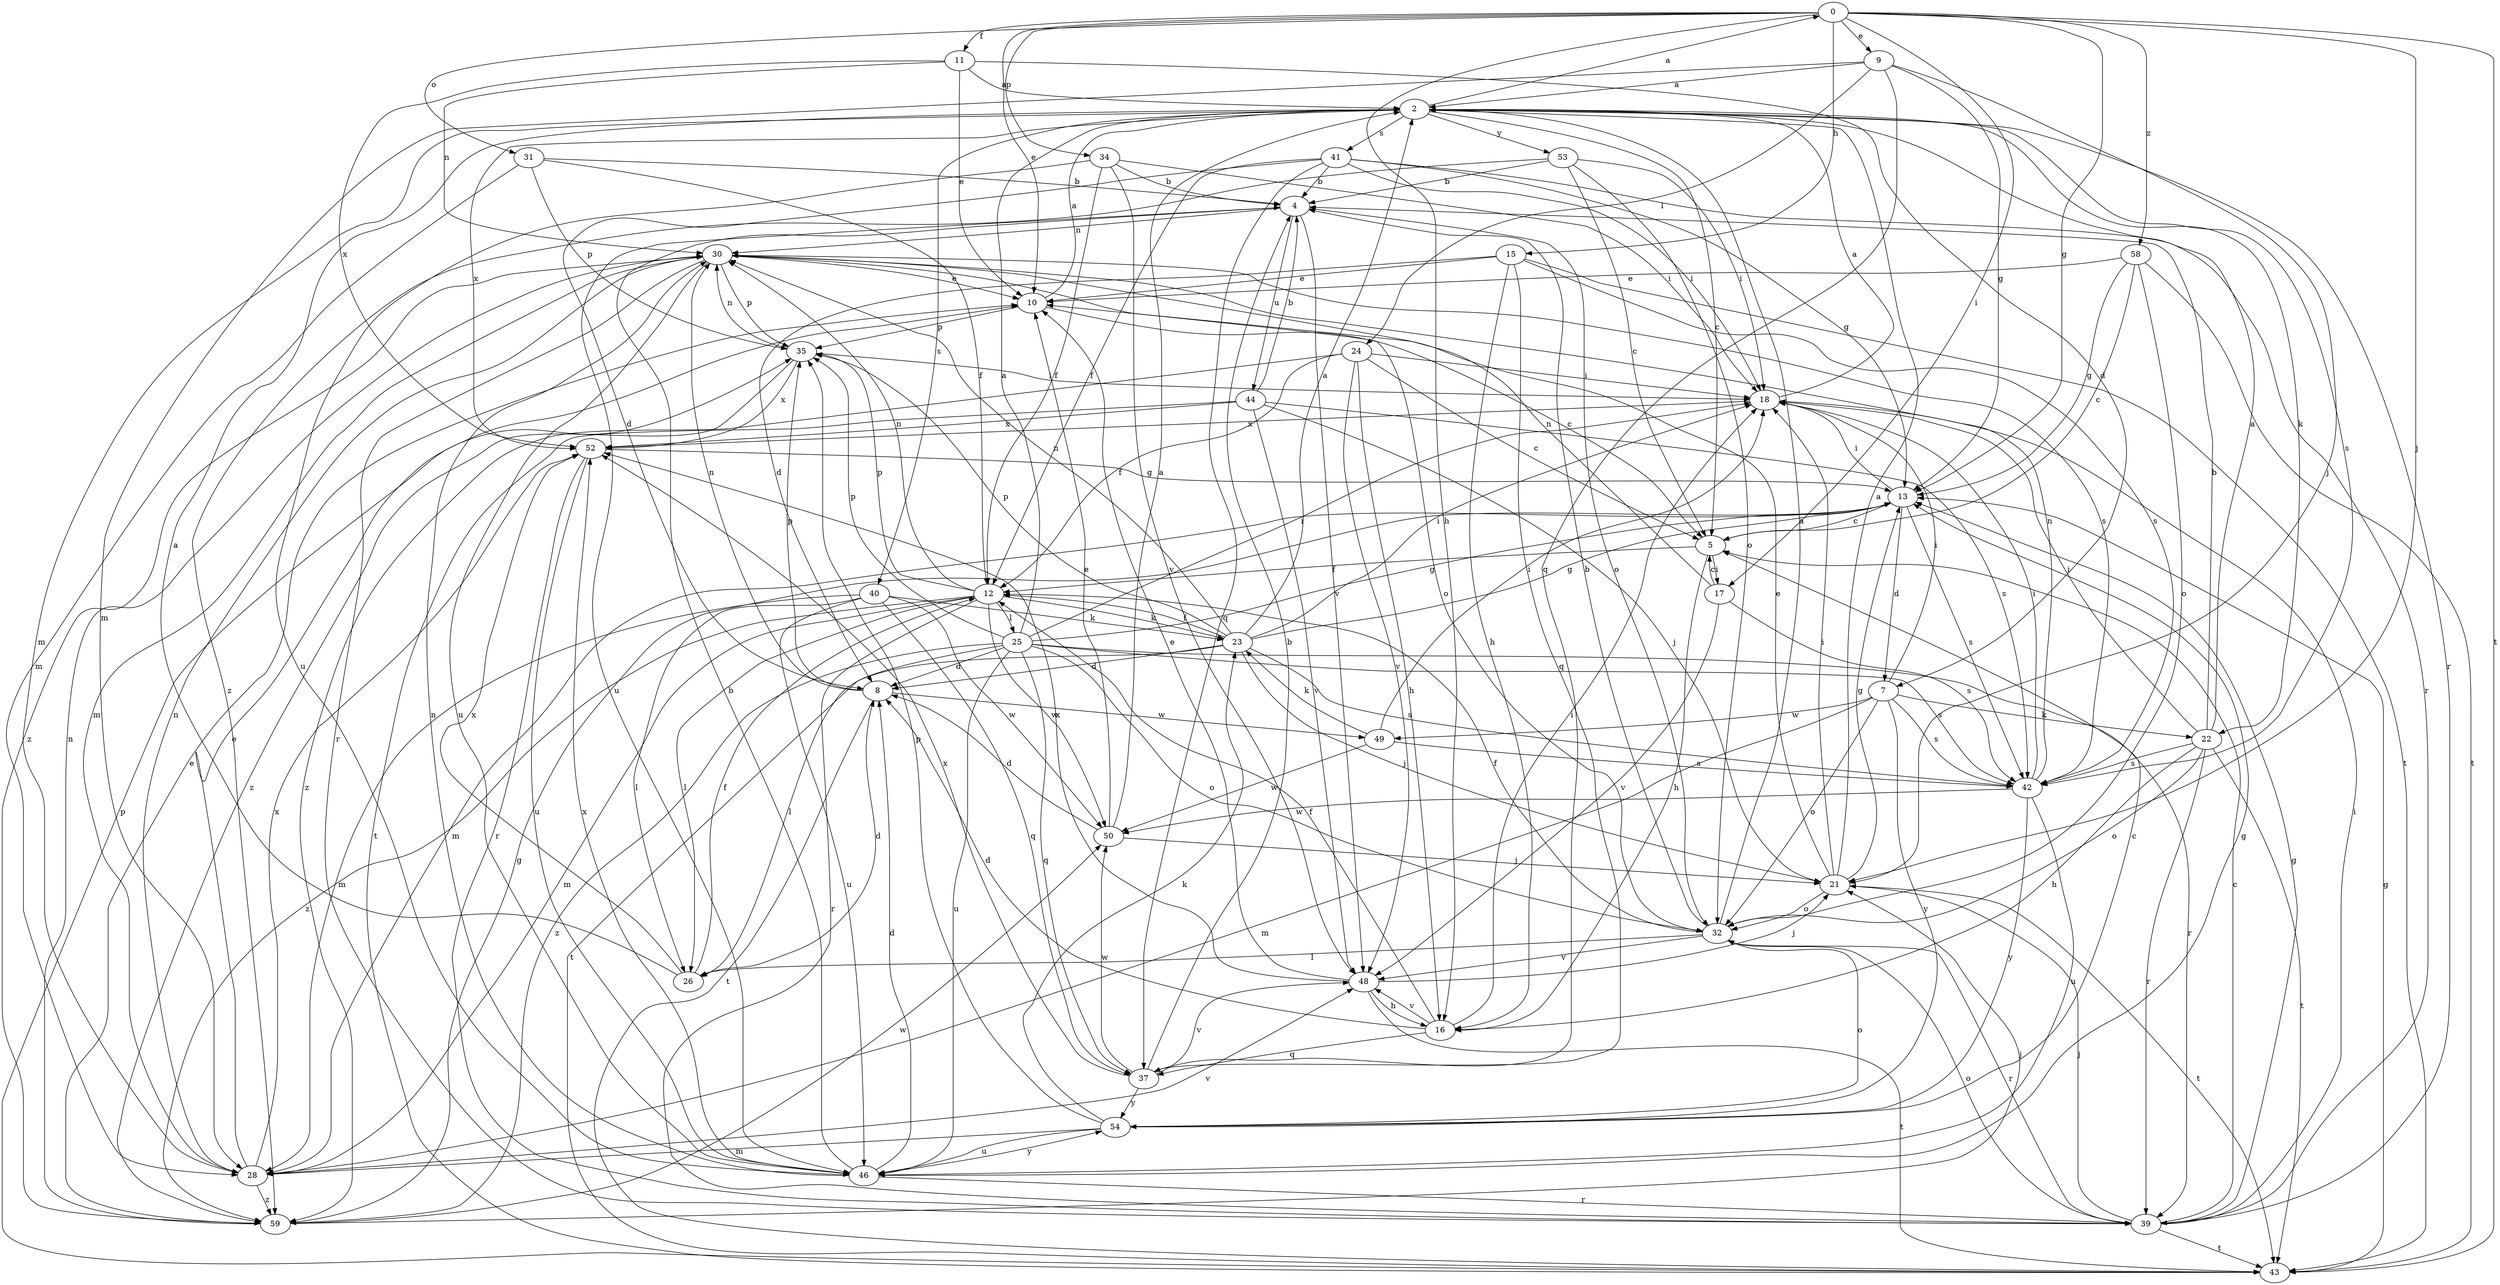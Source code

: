 strict digraph  {
0;
2;
4;
5;
7;
8;
9;
10;
11;
12;
13;
15;
16;
17;
18;
21;
22;
23;
24;
25;
26;
28;
30;
31;
32;
34;
35;
37;
39;
40;
41;
42;
43;
44;
46;
48;
49;
50;
52;
53;
54;
58;
59;
0 -> 9  [label=e];
0 -> 10  [label=e];
0 -> 11  [label=f];
0 -> 13  [label=g];
0 -> 15  [label=h];
0 -> 16  [label=h];
0 -> 17  [label=i];
0 -> 21  [label=j];
0 -> 31  [label=o];
0 -> 34  [label=p];
0 -> 43  [label=t];
0 -> 58  [label=z];
2 -> 0  [label=a];
2 -> 5  [label=c];
2 -> 22  [label=k];
2 -> 28  [label=m];
2 -> 39  [label=r];
2 -> 40  [label=s];
2 -> 41  [label=s];
2 -> 42  [label=s];
2 -> 52  [label=x];
2 -> 53  [label=y];
4 -> 30  [label=n];
4 -> 32  [label=o];
4 -> 44  [label=u];
4 -> 46  [label=u];
4 -> 48  [label=v];
5 -> 12  [label=f];
5 -> 16  [label=h];
5 -> 17  [label=i];
7 -> 18  [label=i];
7 -> 22  [label=k];
7 -> 28  [label=m];
7 -> 32  [label=o];
7 -> 42  [label=s];
7 -> 49  [label=w];
7 -> 54  [label=y];
8 -> 30  [label=n];
8 -> 35  [label=p];
8 -> 43  [label=t];
8 -> 49  [label=w];
9 -> 2  [label=a];
9 -> 13  [label=g];
9 -> 21  [label=j];
9 -> 24  [label=l];
9 -> 28  [label=m];
9 -> 37  [label=q];
10 -> 2  [label=a];
10 -> 5  [label=c];
10 -> 35  [label=p];
11 -> 2  [label=a];
11 -> 7  [label=d];
11 -> 10  [label=e];
11 -> 30  [label=n];
11 -> 52  [label=x];
12 -> 23  [label=k];
12 -> 25  [label=l];
12 -> 26  [label=l];
12 -> 28  [label=m];
12 -> 30  [label=n];
12 -> 35  [label=p];
12 -> 39  [label=r];
12 -> 50  [label=w];
12 -> 59  [label=z];
13 -> 5  [label=c];
13 -> 7  [label=d];
13 -> 18  [label=i];
13 -> 28  [label=m];
13 -> 42  [label=s];
15 -> 8  [label=d];
15 -> 10  [label=e];
15 -> 16  [label=h];
15 -> 37  [label=q];
15 -> 42  [label=s];
15 -> 43  [label=t];
16 -> 8  [label=d];
16 -> 12  [label=f];
16 -> 18  [label=i];
16 -> 37  [label=q];
16 -> 48  [label=v];
17 -> 5  [label=c];
17 -> 30  [label=n];
17 -> 42  [label=s];
17 -> 48  [label=v];
18 -> 2  [label=a];
18 -> 52  [label=x];
21 -> 2  [label=a];
21 -> 10  [label=e];
21 -> 13  [label=g];
21 -> 18  [label=i];
21 -> 32  [label=o];
21 -> 43  [label=t];
22 -> 2  [label=a];
22 -> 4  [label=b];
22 -> 16  [label=h];
22 -> 18  [label=i];
22 -> 32  [label=o];
22 -> 39  [label=r];
22 -> 42  [label=s];
22 -> 43  [label=t];
23 -> 2  [label=a];
23 -> 8  [label=d];
23 -> 12  [label=f];
23 -> 13  [label=g];
23 -> 18  [label=i];
23 -> 21  [label=j];
23 -> 30  [label=n];
23 -> 35  [label=p];
23 -> 42  [label=s];
23 -> 43  [label=t];
24 -> 5  [label=c];
24 -> 12  [label=f];
24 -> 16  [label=h];
24 -> 18  [label=i];
24 -> 48  [label=v];
24 -> 59  [label=z];
25 -> 2  [label=a];
25 -> 8  [label=d];
25 -> 13  [label=g];
25 -> 18  [label=i];
25 -> 26  [label=l];
25 -> 32  [label=o];
25 -> 35  [label=p];
25 -> 37  [label=q];
25 -> 39  [label=r];
25 -> 42  [label=s];
25 -> 46  [label=u];
25 -> 59  [label=z];
26 -> 2  [label=a];
26 -> 8  [label=d];
26 -> 12  [label=f];
26 -> 52  [label=x];
28 -> 10  [label=e];
28 -> 30  [label=n];
28 -> 48  [label=v];
28 -> 52  [label=x];
28 -> 59  [label=z];
30 -> 10  [label=e];
30 -> 28  [label=m];
30 -> 32  [label=o];
30 -> 35  [label=p];
30 -> 39  [label=r];
30 -> 42  [label=s];
30 -> 46  [label=u];
30 -> 59  [label=z];
31 -> 4  [label=b];
31 -> 12  [label=f];
31 -> 28  [label=m];
31 -> 35  [label=p];
32 -> 2  [label=a];
32 -> 4  [label=b];
32 -> 12  [label=f];
32 -> 26  [label=l];
32 -> 39  [label=r];
32 -> 48  [label=v];
34 -> 4  [label=b];
34 -> 12  [label=f];
34 -> 18  [label=i];
34 -> 46  [label=u];
34 -> 48  [label=v];
35 -> 18  [label=i];
35 -> 30  [label=n];
35 -> 52  [label=x];
35 -> 59  [label=z];
37 -> 4  [label=b];
37 -> 48  [label=v];
37 -> 50  [label=w];
37 -> 52  [label=x];
37 -> 54  [label=y];
39 -> 5  [label=c];
39 -> 13  [label=g];
39 -> 18  [label=i];
39 -> 21  [label=j];
39 -> 32  [label=o];
39 -> 43  [label=t];
40 -> 23  [label=k];
40 -> 26  [label=l];
40 -> 28  [label=m];
40 -> 37  [label=q];
40 -> 46  [label=u];
40 -> 50  [label=w];
41 -> 4  [label=b];
41 -> 8  [label=d];
41 -> 12  [label=f];
41 -> 13  [label=g];
41 -> 18  [label=i];
41 -> 37  [label=q];
41 -> 39  [label=r];
42 -> 18  [label=i];
42 -> 30  [label=n];
42 -> 46  [label=u];
42 -> 50  [label=w];
42 -> 54  [label=y];
43 -> 13  [label=g];
43 -> 35  [label=p];
44 -> 4  [label=b];
44 -> 21  [label=j];
44 -> 42  [label=s];
44 -> 43  [label=t];
44 -> 48  [label=v];
44 -> 52  [label=x];
46 -> 4  [label=b];
46 -> 8  [label=d];
46 -> 13  [label=g];
46 -> 30  [label=n];
46 -> 39  [label=r];
46 -> 52  [label=x];
46 -> 54  [label=y];
48 -> 10  [label=e];
48 -> 16  [label=h];
48 -> 21  [label=j];
48 -> 43  [label=t];
48 -> 52  [label=x];
49 -> 18  [label=i];
49 -> 23  [label=k];
49 -> 42  [label=s];
49 -> 50  [label=w];
50 -> 2  [label=a];
50 -> 8  [label=d];
50 -> 10  [label=e];
50 -> 21  [label=j];
52 -> 13  [label=g];
52 -> 39  [label=r];
52 -> 46  [label=u];
53 -> 4  [label=b];
53 -> 5  [label=c];
53 -> 18  [label=i];
53 -> 32  [label=o];
53 -> 59  [label=z];
54 -> 5  [label=c];
54 -> 23  [label=k];
54 -> 28  [label=m];
54 -> 32  [label=o];
54 -> 35  [label=p];
54 -> 46  [label=u];
58 -> 5  [label=c];
58 -> 10  [label=e];
58 -> 13  [label=g];
58 -> 32  [label=o];
58 -> 43  [label=t];
59 -> 10  [label=e];
59 -> 13  [label=g];
59 -> 21  [label=j];
59 -> 30  [label=n];
59 -> 50  [label=w];
}
